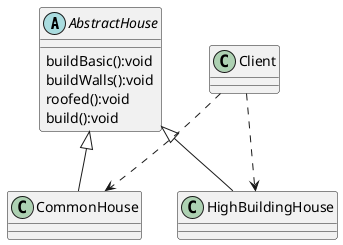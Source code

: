 @startuml
'https://plantuml.com/class-diagram


abstract class AbstractHouse{
    buildBasic():void
    buildWalls():void
    roofed():void
    build():void
}
class CommonHouse
class HighBuildingHouse
AbstractHouse <|--	CommonHouse
AbstractHouse <|--  HighBuildingHouse
Client..> HighBuildingHouse
Client ..> CommonHouse

class Client

@enduml
